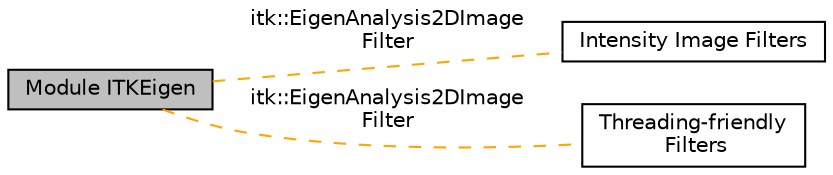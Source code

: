 digraph "Module ITKEigen"
{
  edge [fontname="Helvetica",fontsize="10",labelfontname="Helvetica",labelfontsize="10"];
  node [fontname="Helvetica",fontsize="10",shape=box];
  rankdir=LR;
  Node1 [label="Module ITKEigen",height=0.2,width=0.4,color="black", fillcolor="grey75", style="filled", fontcolor="black",tooltip=" "];
  Node3 [label="Intensity Image Filters",height=0.2,width=0.4,color="black", fillcolor="white", style="filled",URL="$group__IntensityImageFilters.html",tooltip=" "];
  Node2 [label="Threading-friendly\l Filters",height=0.2,width=0.4,color="black", fillcolor="white", style="filled",URL="$group__ShouldBeThreaded.html",tooltip=" "];
  Node1->Node2 [shape=plaintext, label="itk::EigenAnalysis2DImage\lFilter", color="orange", dir="none", style="dashed"];
  Node1->Node3 [shape=plaintext, label="itk::EigenAnalysis2DImage\lFilter", color="orange", dir="none", style="dashed"];
}
